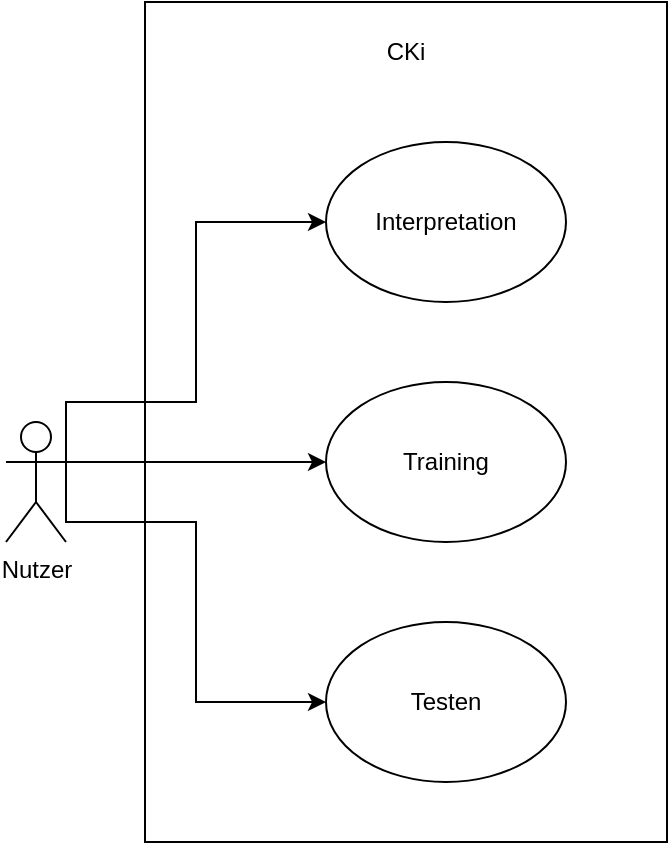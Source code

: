 <mxfile version="22.1.3" type="device">
  <diagram name="Seite-1" id="0u2E4Tz74n-MS2v0Fau6">
    <mxGraphModel dx="969" dy="1133" grid="1" gridSize="10" guides="1" tooltips="1" connect="1" arrows="1" fold="1" page="1" pageScale="1" pageWidth="827" pageHeight="1169" math="0" shadow="0">
      <root>
        <mxCell id="0" />
        <mxCell id="1" parent="0" />
        <mxCell id="bRdP3B9BCKLj-FfiFO_x-1" value="" style="rounded=0;whiteSpace=wrap;html=1;" vertex="1" parent="1">
          <mxGeometry x="99.5" y="120" width="261" height="420" as="geometry" />
        </mxCell>
        <mxCell id="bRdP3B9BCKLj-FfiFO_x-2" style="edgeStyle=orthogonalEdgeStyle;rounded=0;orthogonalLoop=1;jettySize=auto;html=1;entryX=0;entryY=0.5;entryDx=0;entryDy=0;exitX=1;exitY=0.333;exitDx=0;exitDy=0;exitPerimeter=0;" edge="1" parent="1" source="bRdP3B9BCKLj-FfiFO_x-5" target="bRdP3B9BCKLj-FfiFO_x-8">
          <mxGeometry relative="1" as="geometry">
            <mxPoint x="70" y="340" as="sourcePoint" />
            <mxPoint x="190" y="230" as="targetPoint" />
            <Array as="points">
              <mxPoint x="60" y="320" />
              <mxPoint x="125" y="320" />
              <mxPoint x="125" y="230" />
            </Array>
          </mxGeometry>
        </mxCell>
        <mxCell id="bRdP3B9BCKLj-FfiFO_x-3" style="edgeStyle=orthogonalEdgeStyle;rounded=0;orthogonalLoop=1;jettySize=auto;html=1;exitX=1;exitY=0.333;exitDx=0;exitDy=0;exitPerimeter=0;entryX=0;entryY=0.5;entryDx=0;entryDy=0;" edge="1" parent="1" source="bRdP3B9BCKLj-FfiFO_x-5" target="bRdP3B9BCKLj-FfiFO_x-9">
          <mxGeometry relative="1" as="geometry">
            <mxPoint x="190" y="350" as="targetPoint" />
          </mxGeometry>
        </mxCell>
        <mxCell id="bRdP3B9BCKLj-FfiFO_x-4" style="edgeStyle=orthogonalEdgeStyle;rounded=0;orthogonalLoop=1;jettySize=auto;html=1;entryX=0;entryY=0.5;entryDx=0;entryDy=0;exitX=1;exitY=0.333;exitDx=0;exitDy=0;exitPerimeter=0;" edge="1" parent="1" source="bRdP3B9BCKLj-FfiFO_x-5" target="bRdP3B9BCKLj-FfiFO_x-10">
          <mxGeometry relative="1" as="geometry">
            <mxPoint x="190" y="470" as="targetPoint" />
            <Array as="points">
              <mxPoint x="60" y="380" />
              <mxPoint x="125" y="380" />
              <mxPoint x="125" y="470" />
            </Array>
          </mxGeometry>
        </mxCell>
        <mxCell id="bRdP3B9BCKLj-FfiFO_x-5" value="Nutzer" style="shape=umlActor;verticalLabelPosition=bottom;verticalAlign=top;html=1;outlineConnect=0;" vertex="1" parent="1">
          <mxGeometry x="30" y="330" width="30" height="60" as="geometry" />
        </mxCell>
        <mxCell id="bRdP3B9BCKLj-FfiFO_x-6" value="CKi" style="text;html=1;strokeColor=none;fillColor=none;align=center;verticalAlign=middle;whiteSpace=wrap;rounded=0;" vertex="1" parent="1">
          <mxGeometry x="200" y="130" width="60" height="30" as="geometry" />
        </mxCell>
        <mxCell id="bRdP3B9BCKLj-FfiFO_x-7" style="edgeStyle=orthogonalEdgeStyle;rounded=0;orthogonalLoop=1;jettySize=auto;html=1;exitX=0.5;exitY=1;exitDx=0;exitDy=0;" edge="1" parent="1" source="bRdP3B9BCKLj-FfiFO_x-1" target="bRdP3B9BCKLj-FfiFO_x-1">
          <mxGeometry relative="1" as="geometry" />
        </mxCell>
        <mxCell id="bRdP3B9BCKLj-FfiFO_x-8" value="Interpretation" style="ellipse;whiteSpace=wrap;html=1;" vertex="1" parent="1">
          <mxGeometry x="190" y="190" width="120" height="80" as="geometry" />
        </mxCell>
        <mxCell id="bRdP3B9BCKLj-FfiFO_x-9" value="Training" style="ellipse;whiteSpace=wrap;html=1;" vertex="1" parent="1">
          <mxGeometry x="190" y="310" width="120" height="80" as="geometry" />
        </mxCell>
        <mxCell id="bRdP3B9BCKLj-FfiFO_x-10" value="&lt;div&gt;Testen&lt;/div&gt;" style="ellipse;whiteSpace=wrap;html=1;" vertex="1" parent="1">
          <mxGeometry x="190" y="430" width="120" height="80" as="geometry" />
        </mxCell>
      </root>
    </mxGraphModel>
  </diagram>
</mxfile>
